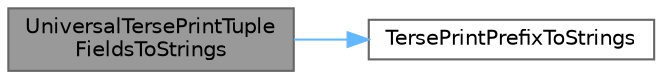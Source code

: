 digraph "UniversalTersePrintTupleFieldsToStrings"
{
 // LATEX_PDF_SIZE
  bgcolor="transparent";
  edge [fontname=Helvetica,fontsize=10,labelfontname=Helvetica,labelfontsize=10];
  node [fontname=Helvetica,fontsize=10,shape=box,height=0.2,width=0.4];
  rankdir="LR";
  Node1 [id="Node000001",label="UniversalTersePrintTuple\lFieldsToStrings",height=0.2,width=0.4,color="gray40", fillcolor="grey60", style="filled", fontcolor="black",tooltip=" "];
  Node1 -> Node2 [id="edge1_Node000001_Node000002",color="steelblue1",style="solid",tooltip=" "];
  Node2 [id="Node000002",label="TersePrintPrefixToStrings",height=0.2,width=0.4,color="grey40", fillcolor="white", style="filled",URL="$namespacetesting_1_1internal.html#afa3c71f13dff2b685b8392ab34c0ebb1",tooltip=" "];
}
